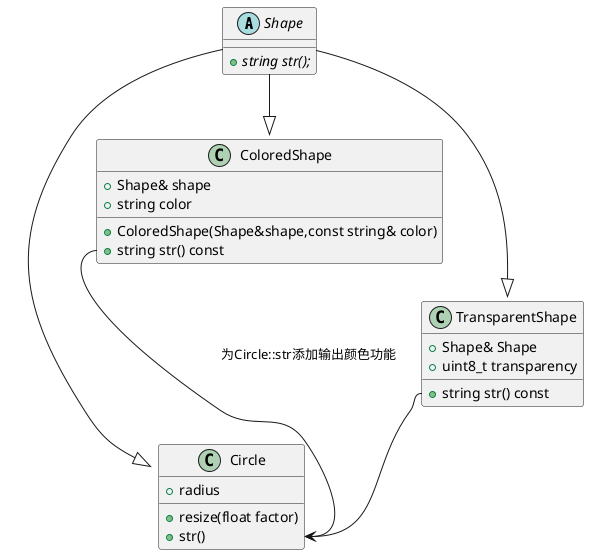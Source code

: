 @startuml
abstract class Shape{
    + {abstract} string str();
}
class Circle{
    + radius
    + resize(float factor)
    + str()
}
class ColoredShape{
    + Shape& shape
    + string color
    + ColoredShape(Shape&shape,const string& color)
    + string str() const

}
class TransparentShape{
    + Shape& Shape
    + uint8_t transparency
    + string str() const
}
Shape--|>Circle
Shape--|>ColoredShape
Shape--|>TransparentShape
ColoredShape::str--> Circle::str:为Circle::str添加输出颜色功能
TransparentShape::str->Circle::str:为Circle::str添加输出透明度功能
@enduml